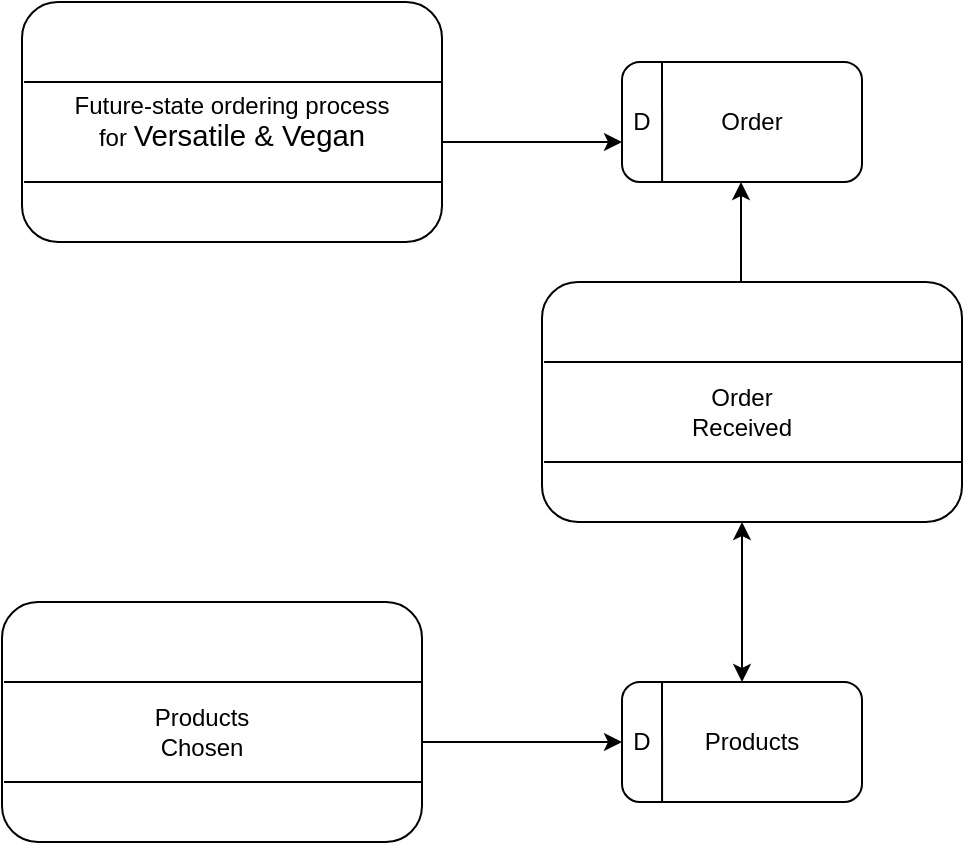 <mxfile version="18.1.2" type="github">
  <diagram id="bfzW_d-6oRnT0RZYZXPe" name="Page-1">
    <mxGraphModel dx="2062" dy="1097" grid="1" gridSize="10" guides="1" tooltips="1" connect="1" arrows="1" fold="1" page="1" pageScale="1" pageWidth="850" pageHeight="1100" math="0" shadow="0">
      <root>
        <mxCell id="0" />
        <mxCell id="1" parent="0" />
        <mxCell id="C1VxZ8XKzOwLKLjluhn4-1" value="&lt;br&gt;Future-state ordering process for&amp;nbsp;&lt;span style=&quot;font-size:11.0pt;line-height:120%;&lt;br/&gt;font-family:&amp;quot;Calibri&amp;quot;,sans-serif;mso-fareast-font-family:Calibri;mso-bidi-font-family:&lt;br/&gt;Arial;mso-ansi-language:EN-NZ;mso-fareast-language:EN-US;mso-bidi-language:&lt;br/&gt;AR-SA&quot;&gt;Versatile &amp;amp; Vegan&lt;/span&gt;&lt;br&gt;&amp;nbsp;" style="rounded=1;whiteSpace=wrap;html=1;" parent="1" vertex="1">
          <mxGeometry x="320" y="300" width="210" height="120" as="geometry" />
        </mxCell>
        <mxCell id="C1VxZ8XKzOwLKLjluhn4-3" value="" style="endArrow=none;html=1;rounded=0;entryX=0.005;entryY=0.375;entryDx=0;entryDy=0;entryPerimeter=0;" parent="1" edge="1">
          <mxGeometry width="50" height="50" relative="1" as="geometry">
            <mxPoint x="530" y="390" as="sourcePoint" />
            <mxPoint x="321.05" y="390" as="targetPoint" />
          </mxGeometry>
        </mxCell>
        <mxCell id="C1VxZ8XKzOwLKLjluhn4-4" value="" style="endArrow=none;html=1;rounded=0;entryX=0.005;entryY=0.375;entryDx=0;entryDy=0;entryPerimeter=0;" parent="1" edge="1">
          <mxGeometry width="50" height="50" relative="1" as="geometry">
            <mxPoint x="530" y="340" as="sourcePoint" />
            <mxPoint x="321.05" y="340" as="targetPoint" />
          </mxGeometry>
        </mxCell>
        <mxCell id="wWReXJp32-VLOhJJQEyG-1" value="" style="rounded=1;whiteSpace=wrap;html=1;" vertex="1" parent="1">
          <mxGeometry x="580" y="440" width="210" height="120" as="geometry" />
        </mxCell>
        <mxCell id="wWReXJp32-VLOhJJQEyG-2" value="" style="endArrow=none;html=1;rounded=0;entryX=0.005;entryY=0.375;entryDx=0;entryDy=0;entryPerimeter=0;" edge="1" parent="1">
          <mxGeometry width="50" height="50" relative="1" as="geometry">
            <mxPoint x="790" y="530" as="sourcePoint" />
            <mxPoint x="581.05" y="530" as="targetPoint" />
          </mxGeometry>
        </mxCell>
        <mxCell id="wWReXJp32-VLOhJJQEyG-3" value="" style="endArrow=none;html=1;rounded=0;entryX=0.005;entryY=0.375;entryDx=0;entryDy=0;entryPerimeter=0;" edge="1" parent="1">
          <mxGeometry width="50" height="50" relative="1" as="geometry">
            <mxPoint x="790" y="480" as="sourcePoint" />
            <mxPoint x="581.05" y="480" as="targetPoint" />
          </mxGeometry>
        </mxCell>
        <mxCell id="wWReXJp32-VLOhJJQEyG-4" value="" style="endArrow=classic;html=1;rounded=0;" edge="1" parent="1">
          <mxGeometry width="50" height="50" relative="1" as="geometry">
            <mxPoint x="530" y="370" as="sourcePoint" />
            <mxPoint x="620" y="370" as="targetPoint" />
          </mxGeometry>
        </mxCell>
        <mxCell id="wWReXJp32-VLOhJJQEyG-5" value="" style="endArrow=classic;html=1;rounded=0;" edge="1" parent="1">
          <mxGeometry width="50" height="50" relative="1" as="geometry">
            <mxPoint x="679.5" y="440" as="sourcePoint" />
            <mxPoint x="679.5" y="390" as="targetPoint" />
            <Array as="points">
              <mxPoint x="679.5" y="410" />
            </Array>
          </mxGeometry>
        </mxCell>
        <mxCell id="wWReXJp32-VLOhJJQEyG-6" value="" style="rounded=1;whiteSpace=wrap;html=1;" vertex="1" parent="1">
          <mxGeometry x="620" y="330" width="120" height="60" as="geometry" />
        </mxCell>
        <mxCell id="wWReXJp32-VLOhJJQEyG-7" value="" style="endArrow=none;html=1;rounded=0;exitX=0.167;exitY=1;exitDx=0;exitDy=0;exitPerimeter=0;" edge="1" parent="1" source="wWReXJp32-VLOhJJQEyG-6">
          <mxGeometry width="50" height="50" relative="1" as="geometry">
            <mxPoint x="610" y="380" as="sourcePoint" />
            <mxPoint x="640" y="330" as="targetPoint" />
          </mxGeometry>
        </mxCell>
        <mxCell id="wWReXJp32-VLOhJJQEyG-8" value="D" style="text;html=1;strokeColor=none;fillColor=none;align=center;verticalAlign=middle;whiteSpace=wrap;rounded=0;" vertex="1" parent="1">
          <mxGeometry x="620" y="345" width="20" height="30" as="geometry" />
        </mxCell>
        <mxCell id="wWReXJp32-VLOhJJQEyG-9" value="Order" style="text;html=1;strokeColor=none;fillColor=none;align=center;verticalAlign=middle;whiteSpace=wrap;rounded=0;" vertex="1" parent="1">
          <mxGeometry x="655" y="345" width="60" height="30" as="geometry" />
        </mxCell>
        <mxCell id="wWReXJp32-VLOhJJQEyG-10" value="Order Received" style="text;html=1;strokeColor=none;fillColor=none;align=center;verticalAlign=middle;whiteSpace=wrap;rounded=0;" vertex="1" parent="1">
          <mxGeometry x="650" y="490" width="60" height="30" as="geometry" />
        </mxCell>
        <mxCell id="wWReXJp32-VLOhJJQEyG-12" value="" style="rounded=1;whiteSpace=wrap;html=1;" vertex="1" parent="1">
          <mxGeometry x="620" y="640" width="120" height="60" as="geometry" />
        </mxCell>
        <mxCell id="wWReXJp32-VLOhJJQEyG-13" value="" style="endArrow=none;html=1;rounded=0;exitX=0.167;exitY=1;exitDx=0;exitDy=0;exitPerimeter=0;" edge="1" parent="1" source="wWReXJp32-VLOhJJQEyG-12">
          <mxGeometry width="50" height="50" relative="1" as="geometry">
            <mxPoint x="610" y="690" as="sourcePoint" />
            <mxPoint x="640" y="640" as="targetPoint" />
          </mxGeometry>
        </mxCell>
        <mxCell id="wWReXJp32-VLOhJJQEyG-14" value="D" style="text;html=1;strokeColor=none;fillColor=none;align=center;verticalAlign=middle;whiteSpace=wrap;rounded=0;" vertex="1" parent="1">
          <mxGeometry x="620" y="655" width="20" height="30" as="geometry" />
        </mxCell>
        <mxCell id="wWReXJp32-VLOhJJQEyG-15" value="Products" style="text;html=1;strokeColor=none;fillColor=none;align=center;verticalAlign=middle;whiteSpace=wrap;rounded=0;" vertex="1" parent="1">
          <mxGeometry x="655" y="655" width="60" height="30" as="geometry" />
        </mxCell>
        <mxCell id="wWReXJp32-VLOhJJQEyG-16" value="" style="endArrow=classic;html=1;rounded=0;" edge="1" parent="1">
          <mxGeometry width="50" height="50" relative="1" as="geometry">
            <mxPoint x="520" y="670" as="sourcePoint" />
            <mxPoint x="620" y="670" as="targetPoint" />
          </mxGeometry>
        </mxCell>
        <mxCell id="wWReXJp32-VLOhJJQEyG-17" value="" style="rounded=1;whiteSpace=wrap;html=1;" vertex="1" parent="1">
          <mxGeometry x="310" y="600" width="210" height="120" as="geometry" />
        </mxCell>
        <mxCell id="wWReXJp32-VLOhJJQEyG-18" value="" style="endArrow=none;html=1;rounded=0;entryX=0.005;entryY=0.375;entryDx=0;entryDy=0;entryPerimeter=0;" edge="1" parent="1">
          <mxGeometry width="50" height="50" relative="1" as="geometry">
            <mxPoint x="520" y="690" as="sourcePoint" />
            <mxPoint x="311.05" y="690" as="targetPoint" />
          </mxGeometry>
        </mxCell>
        <mxCell id="wWReXJp32-VLOhJJQEyG-19" value="" style="endArrow=none;html=1;rounded=0;entryX=0.005;entryY=0.375;entryDx=0;entryDy=0;entryPerimeter=0;" edge="1" parent="1">
          <mxGeometry width="50" height="50" relative="1" as="geometry">
            <mxPoint x="520" y="640" as="sourcePoint" />
            <mxPoint x="311.05" y="640" as="targetPoint" />
          </mxGeometry>
        </mxCell>
        <mxCell id="wWReXJp32-VLOhJJQEyG-20" value="Products Chosen" style="text;html=1;strokeColor=none;fillColor=none;align=center;verticalAlign=middle;whiteSpace=wrap;rounded=0;" vertex="1" parent="1">
          <mxGeometry x="380" y="650" width="60" height="30" as="geometry" />
        </mxCell>
        <mxCell id="wWReXJp32-VLOhJJQEyG-21" value="" style="endArrow=classic;startArrow=classic;html=1;rounded=0;exitX=0.5;exitY=0;exitDx=0;exitDy=0;" edge="1" parent="1" source="wWReXJp32-VLOhJJQEyG-12">
          <mxGeometry width="50" height="50" relative="1" as="geometry">
            <mxPoint x="630" y="610" as="sourcePoint" />
            <mxPoint x="680" y="560" as="targetPoint" />
          </mxGeometry>
        </mxCell>
      </root>
    </mxGraphModel>
  </diagram>
</mxfile>
